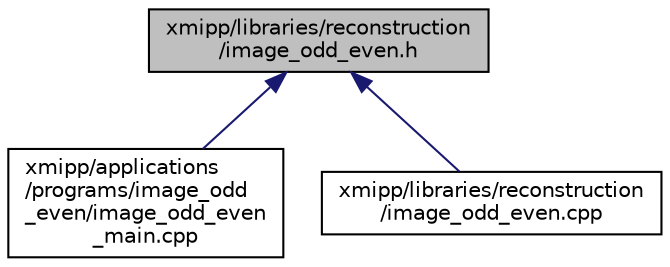 digraph "xmipp/libraries/reconstruction/image_odd_even.h"
{
  edge [fontname="Helvetica",fontsize="10",labelfontname="Helvetica",labelfontsize="10"];
  node [fontname="Helvetica",fontsize="10",shape=record];
  Node81 [label="xmipp/libraries/reconstruction\l/image_odd_even.h",height=0.2,width=0.4,color="black", fillcolor="grey75", style="filled", fontcolor="black"];
  Node81 -> Node82 [dir="back",color="midnightblue",fontsize="10",style="solid",fontname="Helvetica"];
  Node82 [label="xmipp/applications\l/programs/image_odd\l_even/image_odd_even\l_main.cpp",height=0.2,width=0.4,color="black", fillcolor="white", style="filled",URL="$image__odd__even__main_8cpp.html"];
  Node81 -> Node83 [dir="back",color="midnightblue",fontsize="10",style="solid",fontname="Helvetica"];
  Node83 [label="xmipp/libraries/reconstruction\l/image_odd_even.cpp",height=0.2,width=0.4,color="black", fillcolor="white", style="filled",URL="$image__odd__even_8cpp.html"];
}
